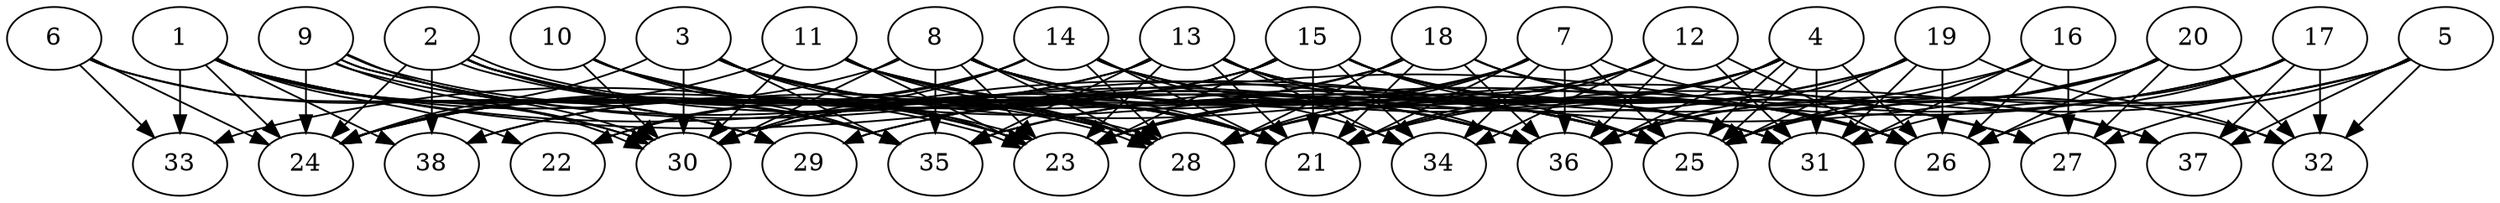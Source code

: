// DAG (tier=3-complex, mode=compute, n=38, ccr=0.490, fat=0.879, density=0.641, regular=0.388, jump=0.276, mindata=1048576, maxdata=16777216)
// DAG automatically generated by daggen at Sun Aug 24 16:33:34 2025
// /home/ermia/Project/Environments/daggen/bin/daggen --dot --ccr 0.490 --fat 0.879 --regular 0.388 --density 0.641 --jump 0.276 --mindata 1048576 --maxdata 16777216 -n 38 
digraph G {
  1 [size="1699514644447977537536", alpha="0.08", expect_size="849757322223988768768"]
  1 -> 22 [size ="1139304801763328"]
  1 -> 24 [size ="1139304801763328"]
  1 -> 25 [size ="1139304801763328"]
  1 -> 26 [size ="1139304801763328"]
  1 -> 28 [size ="1139304801763328"]
  1 -> 29 [size ="1139304801763328"]
  1 -> 30 [size ="1139304801763328"]
  1 -> 33 [size ="1139304801763328"]
  1 -> 35 [size ="1139304801763328"]
  1 -> 38 [size ="1139304801763328"]
  2 [size="3270137755728536064", alpha="0.11", expect_size="1635068877864268032"]
  2 -> 21 [size ="1318070308044800"]
  2 -> 23 [size ="1318070308044800"]
  2 -> 24 [size ="1318070308044800"]
  2 -> 28 [size ="1318070308044800"]
  2 -> 28 [size ="1318070308044800"]
  2 -> 35 [size ="1318070308044800"]
  2 -> 36 [size ="1318070308044800"]
  2 -> 38 [size ="1318070308044800"]
  3 [size="2139814991860700160", alpha="0.01", expect_size="1069907495930350080"]
  3 -> 21 [size ="2152855712563200"]
  3 -> 23 [size ="2152855712563200"]
  3 -> 24 [size ="2152855712563200"]
  3 -> 25 [size ="2152855712563200"]
  3 -> 27 [size ="2152855712563200"]
  3 -> 28 [size ="2152855712563200"]
  3 -> 30 [size ="2152855712563200"]
  3 -> 35 [size ="2152855712563200"]
  4 [size="2006386948995087859712", alpha="0.15", expect_size="1003193474497543929856"]
  4 -> 21 [size ="1272623044493312"]
  4 -> 23 [size ="1272623044493312"]
  4 -> 25 [size ="1272623044493312"]
  4 -> 25 [size ="1272623044493312"]
  4 -> 26 [size ="1272623044493312"]
  4 -> 28 [size ="1272623044493312"]
  4 -> 29 [size ="1272623044493312"]
  4 -> 31 [size ="1272623044493312"]
  4 -> 36 [size ="1272623044493312"]
  5 [size="1276202589658582016", alpha="0.08", expect_size="638101294829291008"]
  5 -> 21 [size ="1058288531668992"]
  5 -> 25 [size ="1058288531668992"]
  5 -> 27 [size ="1058288531668992"]
  5 -> 32 [size ="1058288531668992"]
  5 -> 36 [size ="1058288531668992"]
  5 -> 37 [size ="1058288531668992"]
  6 [size="53659510775408000", alpha="0.11", expect_size="26829755387704000"]
  6 -> 24 [size ="1175962045644800"]
  6 -> 29 [size ="1175962045644800"]
  6 -> 30 [size ="1175962045644800"]
  6 -> 33 [size ="1175962045644800"]
  7 [size="1506442146981900800", alpha="0.19", expect_size="753221073490950400"]
  7 -> 21 [size ="522076100231168"]
  7 -> 23 [size ="522076100231168"]
  7 -> 25 [size ="522076100231168"]
  7 -> 28 [size ="522076100231168"]
  7 -> 30 [size ="522076100231168"]
  7 -> 34 [size ="522076100231168"]
  7 -> 36 [size ="522076100231168"]
  7 -> 37 [size ="522076100231168"]
  8 [size="5639142294353041408", alpha="0.13", expect_size="2819571147176520704"]
  8 -> 21 [size ="2173600815644672"]
  8 -> 23 [size ="2173600815644672"]
  8 -> 24 [size ="2173600815644672"]
  8 -> 25 [size ="2173600815644672"]
  8 -> 28 [size ="2173600815644672"]
  8 -> 30 [size ="2173600815644672"]
  8 -> 31 [size ="2173600815644672"]
  8 -> 35 [size ="2173600815644672"]
  8 -> 36 [size ="2173600815644672"]
  9 [size="218610174039581", alpha="0.15", expect_size="109305087019790"]
  9 -> 23 [size ="9514568908800"]
  9 -> 23 [size ="9514568908800"]
  9 -> 24 [size ="9514568908800"]
  9 -> 25 [size ="9514568908800"]
  9 -> 30 [size ="9514568908800"]
  9 -> 30 [size ="9514568908800"]
  9 -> 36 [size ="9514568908800"]
  10 [size="15771721420505116", alpha="0.01", expect_size="7885860710252558"]
  10 -> 21 [size ="33086314119168"]
  10 -> 23 [size ="33086314119168"]
  10 -> 30 [size ="33086314119168"]
  10 -> 35 [size ="33086314119168"]
  10 -> 36 [size ="33086314119168"]
  11 [size="173051545491144179712", alpha="0.00", expect_size="86525772745572089856"]
  11 -> 21 [size ="248431679373312"]
  11 -> 23 [size ="248431679373312"]
  11 -> 24 [size ="248431679373312"]
  11 -> 25 [size ="248431679373312"]
  11 -> 28 [size ="248431679373312"]
  11 -> 30 [size ="248431679373312"]
  11 -> 31 [size ="248431679373312"]
  12 [size="2320570015154318606336", alpha="0.09", expect_size="1160285007577159303168"]
  12 -> 21 [size ="1402231668604928"]
  12 -> 26 [size ="1402231668604928"]
  12 -> 30 [size ="1402231668604928"]
  12 -> 31 [size ="1402231668604928"]
  12 -> 34 [size ="1402231668604928"]
  12 -> 35 [size ="1402231668604928"]
  12 -> 36 [size ="1402231668604928"]
  13 [size="31397958269481768", alpha="0.06", expect_size="15698979134740884"]
  13 -> 21 [size ="827657721741312"]
  13 -> 23 [size ="827657721741312"]
  13 -> 24 [size ="827657721741312"]
  13 -> 26 [size ="827657721741312"]
  13 -> 31 [size ="827657721741312"]
  13 -> 34 [size ="827657721741312"]
  13 -> 35 [size ="827657721741312"]
  13 -> 36 [size ="827657721741312"]
  13 -> 38 [size ="827657721741312"]
  14 [size="127093936061143328", alpha="0.13", expect_size="63546968030571664"]
  14 -> 21 [size ="147693322108928"]
  14 -> 22 [size ="147693322108928"]
  14 -> 24 [size ="147693322108928"]
  14 -> 26 [size ="147693322108928"]
  14 -> 28 [size ="147693322108928"]
  14 -> 30 [size ="147693322108928"]
  14 -> 34 [size ="147693322108928"]
  14 -> 37 [size ="147693322108928"]
  15 [size="3031118580297687", alpha="0.03", expect_size="1515559290148843"]
  15 -> 21 [size ="126090248978432"]
  15 -> 22 [size ="126090248978432"]
  15 -> 23 [size ="126090248978432"]
  15 -> 24 [size ="126090248978432"]
  15 -> 25 [size ="126090248978432"]
  15 -> 26 [size ="126090248978432"]
  15 -> 27 [size ="126090248978432"]
  15 -> 31 [size ="126090248978432"]
  15 -> 34 [size ="126090248978432"]
  15 -> 38 [size ="126090248978432"]
  16 [size="796447103312377", alpha="0.02", expect_size="398223551656188"]
  16 -> 25 [size ="61561318146048"]
  16 -> 26 [size ="61561318146048"]
  16 -> 27 [size ="61561318146048"]
  16 -> 31 [size ="61561318146048"]
  16 -> 35 [size ="61561318146048"]
  17 [size="956190428127510528", alpha="0.08", expect_size="478095214063755264"]
  17 -> 23 [size ="352893605511168"]
  17 -> 26 [size ="352893605511168"]
  17 -> 28 [size ="352893605511168"]
  17 -> 31 [size ="352893605511168"]
  17 -> 32 [size ="352893605511168"]
  17 -> 37 [size ="352893605511168"]
  18 [size="1805135024393515264", alpha="0.05", expect_size="902567512196757632"]
  18 -> 21 [size ="2188208670507008"]
  18 -> 26 [size ="2188208670507008"]
  18 -> 28 [size ="2188208670507008"]
  18 -> 30 [size ="2188208670507008"]
  18 -> 32 [size ="2188208670507008"]
  18 -> 33 [size ="2188208670507008"]
  18 -> 36 [size ="2188208670507008"]
  19 [size="3265102420663368", alpha="0.18", expect_size="1632551210331684"]
  19 -> 25 [size ="87138586591232"]
  19 -> 26 [size ="87138586591232"]
  19 -> 28 [size ="87138586591232"]
  19 -> 29 [size ="87138586591232"]
  19 -> 31 [size ="87138586591232"]
  19 -> 32 [size ="87138586591232"]
  19 -> 36 [size ="87138586591232"]
  20 [size="900868731838343936", alpha="0.07", expect_size="450434365919171968"]
  20 -> 25 [size ="1452786109644800"]
  20 -> 26 [size ="1452786109644800"]
  20 -> 27 [size ="1452786109644800"]
  20 -> 30 [size ="1452786109644800"]
  20 -> 32 [size ="1452786109644800"]
  20 -> 36 [size ="1452786109644800"]
  21 [size="853190902570866944", alpha="0.17", expect_size="426595451285433472"]
  22 [size="15812060150258996", alpha="0.12", expect_size="7906030075129498"]
  23 [size="2365004113897265823744", alpha="0.18", expect_size="1182502056948632911872"]
  24 [size="213543937018203744", alpha="0.11", expect_size="106771968509101872"]
  25 [size="805146046668734464000", alpha="0.10", expect_size="402573023334367232000"]
  26 [size="24163023415651860", alpha="0.03", expect_size="12081511707825930"]
  27 [size="1170662035908369408", alpha="0.14", expect_size="585331017954184704"]
  28 [size="50599135264659996672", alpha="0.16", expect_size="25299567632329998336"]
  29 [size="51024550480693920", alpha="0.01", expect_size="25512275240346960"]
  30 [size="120093660971224784", alpha="0.00", expect_size="60046830485612392"]
  31 [size="4370706813891875", alpha="0.08", expect_size="2185353406945937"]
  32 [size="28485180430561448", alpha="0.11", expect_size="14242590215280724"]
  33 [size="2389627976681294659584", alpha="0.16", expect_size="1194813988340647329792"]
  34 [size="12066750010314316", alpha="0.04", expect_size="6033375005157158"]
  35 [size="3571227098576681172992", alpha="0.01", expect_size="1785613549288340586496"]
  36 [size="840753400223641894912", alpha="0.04", expect_size="420376700111820947456"]
  37 [size="2282549130294290546688", alpha="0.00", expect_size="1141274565147145273344"]
  38 [size="51948921102947280", alpha="0.16", expect_size="25974460551473640"]
}
